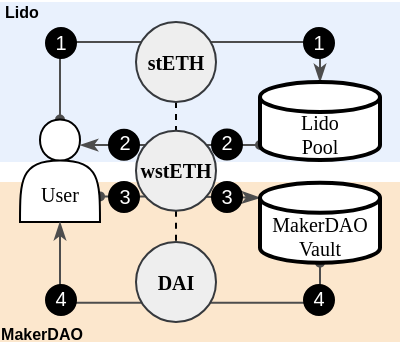 <mxfile version="24.7.17">
  <diagram id="GUxEJdWFkQ5Y1Z3yI3_n" name="dex_agg_chain">
    <mxGraphModel dx="758" dy="585" grid="1" gridSize="10" guides="1" tooltips="1" connect="1" arrows="1" fold="1" page="1" pageScale="1" pageWidth="100" pageHeight="150" math="1" shadow="0">
      <root>
        <mxCell id="0" />
        <mxCell id="1" parent="0" />
        <mxCell id="2pf4LdB47JyuiCXh3u_--2" value="" style="rounded=0;whiteSpace=wrap;html=1;fillColor=#fad7ac;strokeColor=none;fillOpacity=60;" parent="1" vertex="1">
          <mxGeometry x="-100" y="80" width="200" height="80" as="geometry" />
        </mxCell>
        <mxCell id="2pf4LdB47JyuiCXh3u_--1" value="" style="rounded=0;whiteSpace=wrap;html=1;fillColor=#dae8fc;strokeColor=none;flipH=1;fillOpacity=60;" parent="1" vertex="1">
          <mxGeometry x="-100" y="-10" width="200" height="80" as="geometry" />
        </mxCell>
        <mxCell id="bZvmhqit_LieYHjqC5bX-45" style="edgeStyle=orthogonalEdgeStyle;rounded=1;orthogonalLoop=1;jettySize=auto;html=1;exitX=0.5;exitY=0;exitDx=0;exitDy=0;entryX=0.5;entryY=0;entryDx=0;entryDy=0;entryPerimeter=0;endArrow=classicThin;endFill=1;arcSize=5;fillColor=#d80073;strokeColor=#4D4D4D;startArrow=oval;startFill=1;endSize=6;startSize=4;" parent="1" source="nBqxjyZSAqmiugvEhESZ-1" target="bZvmhqit_LieYHjqC5bX-1" edge="1">
          <mxGeometry relative="1" as="geometry" />
        </mxCell>
        <mxCell id="bZvmhqit_LieYHjqC5bX-63" style="edgeStyle=orthogonalEdgeStyle;rounded=1;orthogonalLoop=1;jettySize=auto;html=1;exitX=1;exitY=0.75;exitDx=0;exitDy=0;entryX=0;entryY=0;entryDx=0;entryDy=7.5;entryPerimeter=0;strokeColor=#4D4D4D;endArrow=classicThin;endFill=1;arcSize=5;fillColor=#d80073;startArrow=oval;startFill=1;startSize=4;" parent="1" source="nBqxjyZSAqmiugvEhESZ-1" target="6Lm5Y_GZ7VoUYkAefaGX-1" edge="1">
          <mxGeometry relative="1" as="geometry" />
        </mxCell>
        <mxCell id="nBqxjyZSAqmiugvEhESZ-1" value="&lt;font style=&quot;font-size: 10px;&quot;&gt;&lt;br&gt;&lt;font style=&quot;font-size: 10px;&quot;&gt;&lt;br&gt;User&lt;/font&gt;&lt;/font&gt;" style="shape=actor;whiteSpace=wrap;html=1;fontSize=10;fontFamily=Times New Roman;verticalAlign=middle;" parent="1" vertex="1">
          <mxGeometry x="-90" y="48.75" width="40" height="51.25" as="geometry" />
        </mxCell>
        <mxCell id="bZvmhqit_LieYHjqC5bX-64" style="edgeStyle=orthogonalEdgeStyle;rounded=1;orthogonalLoop=1;jettySize=auto;html=1;exitX=0.5;exitY=1;exitDx=0;exitDy=0;exitPerimeter=0;entryX=0.5;entryY=1;entryDx=0;entryDy=0;strokeColor=#4D4D4D;endArrow=classicThin;endFill=1;arcSize=5;fillColor=#008a00;startArrow=oval;startFill=1;startSize=4;" parent="1" source="6Lm5Y_GZ7VoUYkAefaGX-1" target="nBqxjyZSAqmiugvEhESZ-1" edge="1">
          <mxGeometry relative="1" as="geometry" />
        </mxCell>
        <mxCell id="6Lm5Y_GZ7VoUYkAefaGX-1" value="MakerDAO&lt;br&gt;Vault" style="shape=cylinder3;whiteSpace=wrap;html=1;boundedLbl=1;backgroundOutline=1;size=7.5;strokeWidth=2;fontFamily=Times New Roman;fontSize=10;fontStyle=0" parent="1" vertex="1">
          <mxGeometry x="30" y="80.37" width="60" height="40" as="geometry" />
        </mxCell>
        <mxCell id="bZvmhqit_LieYHjqC5bX-62" style="edgeStyle=orthogonalEdgeStyle;rounded=1;orthogonalLoop=1;jettySize=auto;html=1;exitX=0;exitY=1;exitDx=0;exitDy=-7.5;exitPerimeter=0;entryX=0.75;entryY=0.25;entryDx=0;entryDy=0;entryPerimeter=0;strokeColor=#4D4D4D;endArrow=classicThin;endFill=1;arcSize=5;fillColor=#1ba1e2;startArrow=oval;startFill=1;startSize=4;" parent="1" source="bZvmhqit_LieYHjqC5bX-1" target="nBqxjyZSAqmiugvEhESZ-1" edge="1">
          <mxGeometry relative="1" as="geometry" />
        </mxCell>
        <mxCell id="bZvmhqit_LieYHjqC5bX-1" value="Lido&lt;br&gt;Pool" style="shape=cylinder3;whiteSpace=wrap;html=1;boundedLbl=1;backgroundOutline=1;size=7.5;strokeWidth=2;fontFamily=Times New Roman;fontStyle=0;fontSize=10;" parent="1" vertex="1">
          <mxGeometry x="30" y="30" width="60" height="39" as="geometry" />
        </mxCell>
        <mxCell id="pSTLvtJ6N-k_h_3kzANq-1" value="&lt;b style=&quot;font-size: 10px;&quot;&gt;DAI&lt;/b&gt;" style="ellipse;whiteSpace=wrap;html=1;aspect=fixed;labelBackgroundColor=none;labelBorderColor=none;fillColor=#eeeeee;strokeColor=#36393d;fontSize=10;fontFamily=Times New Roman;" parent="1" vertex="1">
          <mxGeometry x="-32" y="110" width="40" height="40" as="geometry" />
        </mxCell>
        <mxCell id="2SqFd5uKFIkBH42q-k37-2" style="edgeStyle=orthogonalEdgeStyle;rounded=0;orthogonalLoop=1;jettySize=auto;html=1;exitX=0.5;exitY=1;exitDx=0;exitDy=0;entryX=0.5;entryY=0;entryDx=0;entryDy=0;dashed=1;endArrow=none;endFill=0;" parent="1" source="EHTDADabwSFeFDYLKWJk-1" target="VNqc0J1lcE_MyhKkxBeR-1" edge="1">
          <mxGeometry relative="1" as="geometry" />
        </mxCell>
        <mxCell id="EHTDADabwSFeFDYLKWJk-1" value="&lt;b style=&quot;font-size: 10px;&quot;&gt;stETH&lt;/b&gt;" style="ellipse;whiteSpace=wrap;html=1;aspect=fixed;labelBackgroundColor=none;labelBorderColor=none;fillColor=#eeeeee;strokeColor=#36393d;fontSize=10;fontFamily=Times New Roman;" parent="1" vertex="1">
          <mxGeometry x="-32" width="40" height="40" as="geometry" />
        </mxCell>
        <mxCell id="2SqFd5uKFIkBH42q-k37-8" style="edgeStyle=orthogonalEdgeStyle;rounded=0;orthogonalLoop=1;jettySize=auto;html=1;exitX=0.5;exitY=1;exitDx=0;exitDy=0;entryX=0.5;entryY=0;entryDx=0;entryDy=0;endArrow=none;endFill=0;dashed=1;" parent="1" source="VNqc0J1lcE_MyhKkxBeR-1" target="pSTLvtJ6N-k_h_3kzANq-1" edge="1">
          <mxGeometry relative="1" as="geometry" />
        </mxCell>
        <mxCell id="VNqc0J1lcE_MyhKkxBeR-1" value="&lt;b&gt;wstETH&lt;/b&gt;" style="ellipse;whiteSpace=wrap;html=1;aspect=fixed;labelBackgroundColor=none;labelBorderColor=none;fillColor=#eeeeee;strokeColor=#36393d;fontSize=10;fontFamily=Times New Roman;" parent="1" vertex="1">
          <mxGeometry x="-32" y="54.38" width="40" height="40" as="geometry" />
        </mxCell>
        <mxCell id="puCPBz8C2vMCooEPcNfL-1" value="&lt;b style=&quot;font-size: 8px;&quot;&gt;Lido&lt;br style=&quot;font-size: 8px;&quot;&gt;&lt;/b&gt;" style="text;html=1;strokeColor=none;fillColor=none;align=center;verticalAlign=middle;whiteSpace=wrap;rounded=0;fontSize=8;spacing=2;" parent="1" vertex="1">
          <mxGeometry x="-99" y="-9" width="20" height="7" as="geometry" />
        </mxCell>
        <mxCell id="puCPBz8C2vMCooEPcNfL-2" value="&lt;b style=&quot;font-size: 8px;&quot;&gt;MakerDAO&lt;br style=&quot;font-size: 8px;&quot;&gt;&lt;/b&gt;" style="text;html=1;strokeColor=none;fillColor=none;align=center;verticalAlign=middle;whiteSpace=wrap;rounded=0;fontSize=8;spacing=2;" parent="1" vertex="1">
          <mxGeometry x="-99" y="156" width="40" as="geometry" />
        </mxCell>
        <mxCell id="fO8XjicVepQpFwOURcZq-1" value="&lt;p style=&quot;line-height: 270%;&quot;&gt;&lt;font style=&quot;font-size: 10px;&quot;&gt;1&lt;/font&gt;&lt;/p&gt;" style="ellipse;whiteSpace=wrap;html=1;aspect=fixed;fontSize=7;labelBackgroundColor=none;fontColor=#FFFFFF;fillColor=#000000;align=center;" parent="1" vertex="1">
          <mxGeometry x="-77" y="3" width="15" height="15" as="geometry" />
        </mxCell>
        <mxCell id="RdaBvsC2hKdaxSrO-m0y-2" value="&lt;p style=&quot;line-height: 270%;&quot;&gt;&lt;font style=&quot;font-size: 10px;&quot;&gt;1&lt;/font&gt;&lt;/p&gt;" style="ellipse;whiteSpace=wrap;html=1;aspect=fixed;fontSize=7;labelBackgroundColor=none;fontColor=#FFFFFF;fillColor=#000000;align=center;" parent="1" vertex="1">
          <mxGeometry x="52" y="3" width="15" height="15" as="geometry" />
        </mxCell>
        <mxCell id="RdaBvsC2hKdaxSrO-m0y-3" value="&lt;p style=&quot;line-height: 270%;&quot;&gt;&lt;font style=&quot;font-size: 10px;&quot;&gt;2&lt;/font&gt;&lt;/p&gt;" style="ellipse;whiteSpace=wrap;html=1;aspect=fixed;fontSize=7;labelBackgroundColor=none;fontColor=#FFFFFF;fillColor=#000000;align=center;" parent="1" vertex="1">
          <mxGeometry x="-45.5" y="53.88" width="15" height="15" as="geometry" />
        </mxCell>
        <mxCell id="RdaBvsC2hKdaxSrO-m0y-4" value="&lt;p style=&quot;line-height: 270%;&quot;&gt;&lt;font style=&quot;font-size: 10px;&quot;&gt;2&lt;/font&gt;&lt;/p&gt;" style="ellipse;whiteSpace=wrap;html=1;aspect=fixed;fontSize=7;labelBackgroundColor=none;fontColor=#FFFFFF;fillColor=#000000;align=center;" parent="1" vertex="1">
          <mxGeometry x="6" y="53.75" width="15" height="15" as="geometry" />
        </mxCell>
        <mxCell id="RdaBvsC2hKdaxSrO-m0y-5" value="&lt;p style=&quot;line-height: 270%;&quot;&gt;&lt;font style=&quot;font-size: 10px;&quot;&gt;3&lt;/font&gt;&lt;/p&gt;" style="ellipse;whiteSpace=wrap;html=1;aspect=fixed;fontSize=7;labelBackgroundColor=none;fontColor=#FFFFFF;fillColor=#000000;align=center;" parent="1" vertex="1">
          <mxGeometry x="-45.5" y="80" width="15" height="15" as="geometry" />
        </mxCell>
        <mxCell id="RdaBvsC2hKdaxSrO-m0y-6" value="&lt;p style=&quot;line-height: 270%;&quot;&gt;&lt;font style=&quot;font-size: 10px;&quot;&gt;3&lt;/font&gt;&lt;/p&gt;" style="ellipse;whiteSpace=wrap;html=1;aspect=fixed;fontSize=7;labelBackgroundColor=none;fontColor=#FFFFFF;fillColor=#000000;align=center;" parent="1" vertex="1">
          <mxGeometry x="6" y="80" width="15" height="15" as="geometry" />
        </mxCell>
        <mxCell id="RdaBvsC2hKdaxSrO-m0y-7" value="&lt;p style=&quot;line-height: 270%;&quot;&gt;&lt;font style=&quot;font-size: 10px;&quot;&gt;4&lt;/font&gt;&lt;/p&gt;" style="ellipse;whiteSpace=wrap;html=1;aspect=fixed;fontSize=7;labelBackgroundColor=none;fontColor=#FFFFFF;fillColor=#000000;align=center;" parent="1" vertex="1">
          <mxGeometry x="-77" y="131.5" width="15" height="15" as="geometry" />
        </mxCell>
        <mxCell id="RdaBvsC2hKdaxSrO-m0y-10" value="&lt;p style=&quot;line-height: 270%;&quot;&gt;&lt;font style=&quot;font-size: 10px;&quot;&gt;4&lt;/font&gt;&lt;/p&gt;" style="ellipse;whiteSpace=wrap;html=1;aspect=fixed;fontSize=7;labelBackgroundColor=none;fontColor=#FFFFFF;fillColor=#000000;align=center;" parent="1" vertex="1">
          <mxGeometry x="52" y="131.5" width="15" height="15" as="geometry" />
        </mxCell>
      </root>
    </mxGraphModel>
  </diagram>
</mxfile>
